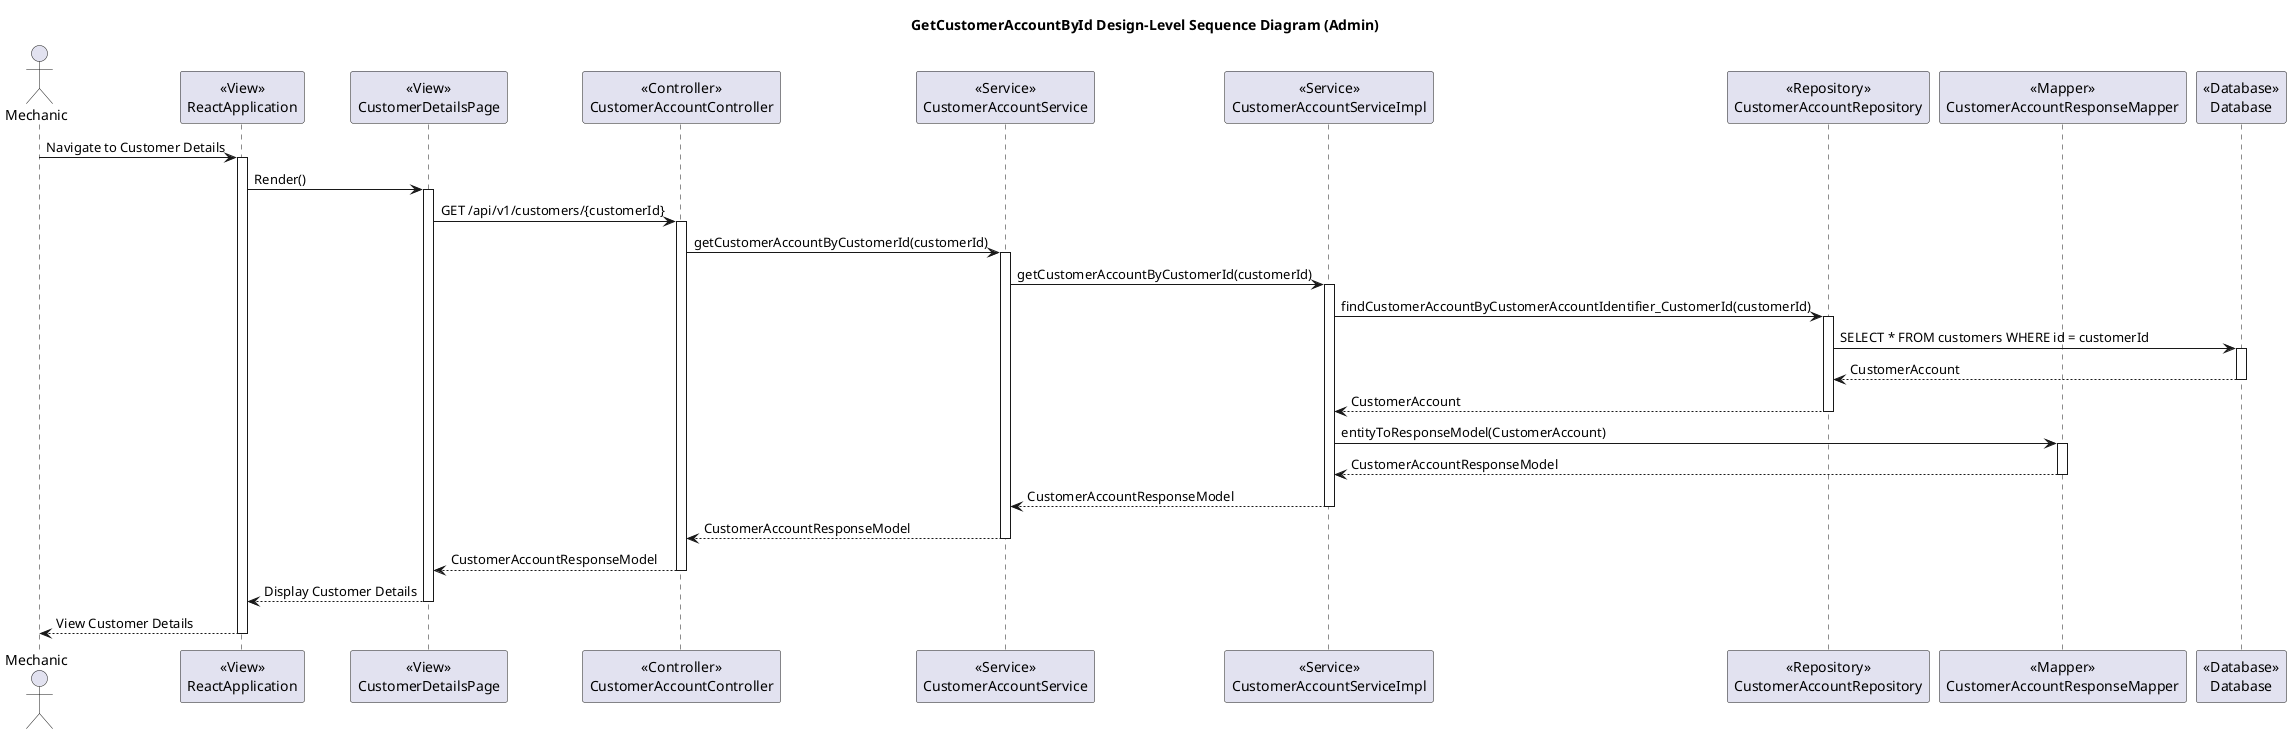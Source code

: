 @startuml
title GetCustomerAccountById Design-Level Sequence Diagram (Admin)

actor Mechanic

participant ReactApplication as "<<View>>\nReactApplication"
participant CustomerDetailsPage as "<<View>>\nCustomerDetailsPage"
participant CustomerAccountController as "<<Controller>>\nCustomerAccountController"
participant CustomerAccountService as "<<Service>>\nCustomerAccountService"
participant CustomerAccountServiceImpl as "<<Service>>\nCustomerAccountServiceImpl"
participant CustomerAccountRepository as "<<Repository>>\nCustomerAccountRepository"
participant CustomerAccountResponseMapper as "<<Mapper>>\nCustomerAccountResponseMapper"
participant Database as "<<Database>>\nDatabase"

Mechanic -> ReactApplication: Navigate to Customer Details
activate ReactApplication

ReactApplication -> CustomerDetailsPage: Render()
activate CustomerDetailsPage

CustomerDetailsPage -> CustomerAccountController: GET /api/v1/customers/{customerId}
activate CustomerAccountController

CustomerAccountController -> CustomerAccountService: getCustomerAccountByCustomerId(customerId)
activate CustomerAccountService

CustomerAccountService -> CustomerAccountServiceImpl: getCustomerAccountByCustomerId(customerId)
activate CustomerAccountServiceImpl

CustomerAccountServiceImpl -> CustomerAccountRepository: findCustomerAccountByCustomerAccountIdentifier_CustomerId(customerId)
activate CustomerAccountRepository

CustomerAccountRepository -> Database: SELECT * FROM customers WHERE id = customerId
activate Database

Database --> CustomerAccountRepository: CustomerAccount
deactivate Database

CustomerAccountRepository --> CustomerAccountServiceImpl: CustomerAccount
deactivate CustomerAccountRepository

CustomerAccountServiceImpl -> CustomerAccountResponseMapper: entityToResponseModel(CustomerAccount)
activate CustomerAccountResponseMapper

CustomerAccountResponseMapper --> CustomerAccountServiceImpl: CustomerAccountResponseModel
deactivate CustomerAccountResponseMapper

CustomerAccountServiceImpl --> CustomerAccountService: CustomerAccountResponseModel
deactivate CustomerAccountServiceImpl

CustomerAccountService --> CustomerAccountController: CustomerAccountResponseModel
deactivate CustomerAccountService

CustomerAccountController --> CustomerDetailsPage: CustomerAccountResponseModel
deactivate CustomerAccountController

CustomerDetailsPage --> ReactApplication: Display Customer Details
deactivate CustomerDetailsPage

ReactApplication --> Mechanic: View Customer Details
deactivate ReactApplication

@enduml
